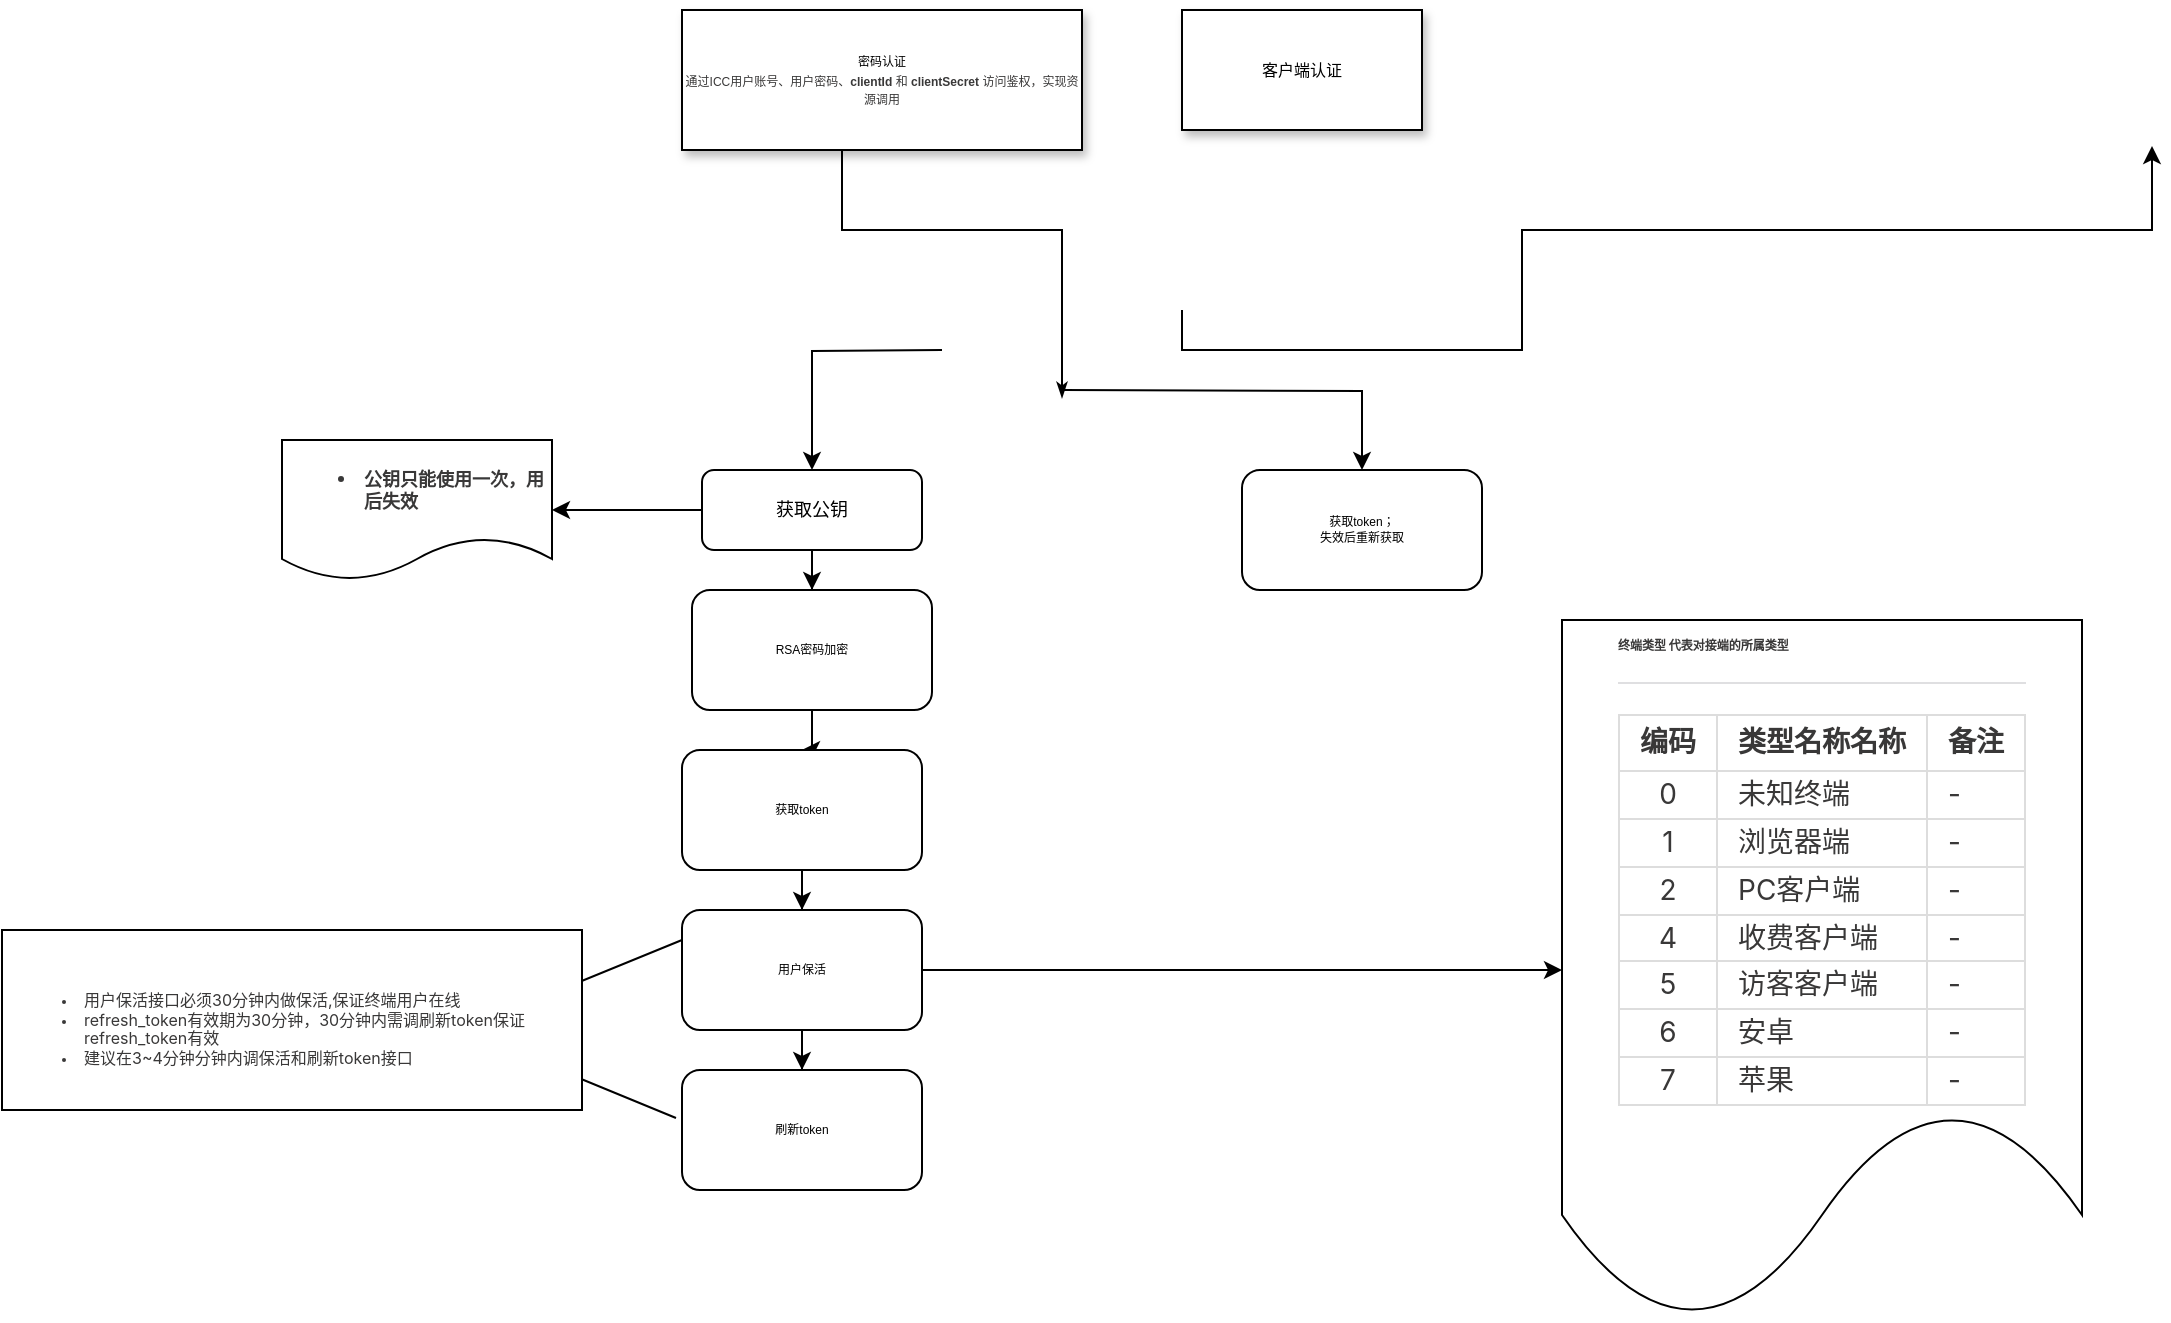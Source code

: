 <mxfile version="18.0.0" type="github" pages="2">
  <diagram name="鉴权" id="edf60f1a-56cd-e834-aa8a-f176f3a09ee4">
    <mxGraphModel dx="2420" dy="450" grid="1" gridSize="10" guides="1" tooltips="1" connect="1" arrows="1" fold="1" page="1" pageScale="1" pageWidth="1100" pageHeight="850" background="none" math="0" shadow="0">
      <root>
        <mxCell id="0" />
        <mxCell id="1" parent="0" />
        <mxCell id="60e70716793133e9-31" style="edgeStyle=orthogonalEdgeStyle;rounded=0;html=1;labelBackgroundColor=none;startSize=5;endArrow=classicThin;endFill=1;endSize=5;jettySize=auto;orthogonalLoop=1;strokeWidth=1;fontFamily=Verdana;fontSize=8" parent="1" source="fS58xSXTJZ6TY58kK1jS-1" edge="1">
          <mxGeometry relative="1" as="geometry">
            <mxPoint x="190" y="270" as="sourcePoint" />
            <mxPoint x="280" y="354" as="targetPoint" />
            <Array as="points">
              <mxPoint x="170" y="270" />
              <mxPoint x="280" y="270" />
            </Array>
          </mxGeometry>
        </mxCell>
        <mxCell id="60e70716793133e9-4" value="客户端认证" style="rounded=0;whiteSpace=wrap;html=1;shadow=1;labelBackgroundColor=none;strokeWidth=1;fontFamily=Verdana;fontSize=8;align=center;" parent="1" vertex="1">
          <mxGeometry x="340" y="160" width="120" height="60" as="geometry" />
        </mxCell>
        <mxCell id="fS58xSXTJZ6TY58kK1jS-1" value="&lt;font style=&quot;font-size: 6px;&quot;&gt;密码认证&lt;br&gt;&lt;span style=&quot;color: rgb(57, 56, 56); font-family: &amp;quot;Microsoft Yahei&amp;quot;, &amp;quot;PingFang SC&amp;quot;, &amp;quot;Hiragino Sans GB&amp;quot;, tahoma, arial; text-align: start;&quot;&gt;通过ICC用户账号、用户密码、&lt;/span&gt;&lt;strong style=&quot;-webkit-print-color-adjust: exact; color: rgb(57, 56, 56); font-family: &amp;quot;Microsoft Yahei&amp;quot;, &amp;quot;PingFang SC&amp;quot;, &amp;quot;Hiragino Sans GB&amp;quot;, tahoma, arial; text-align: start;&quot;&gt;clientId&lt;/strong&gt;&lt;span style=&quot;color: rgb(57, 56, 56); font-family: &amp;quot;Microsoft Yahei&amp;quot;, &amp;quot;PingFang SC&amp;quot;, &amp;quot;Hiragino Sans GB&amp;quot;, tahoma, arial; text-align: start;&quot;&gt;&amp;nbsp;和&amp;nbsp;&lt;/span&gt;&lt;strong style=&quot;-webkit-print-color-adjust: exact; color: rgb(57, 56, 56); font-family: &amp;quot;Microsoft Yahei&amp;quot;, &amp;quot;PingFang SC&amp;quot;, &amp;quot;Hiragino Sans GB&amp;quot;, tahoma, arial; text-align: start;&quot;&gt;clientSecret&lt;/strong&gt;&lt;span style=&quot;color: rgb(57, 56, 56); font-family: &amp;quot;Microsoft Yahei&amp;quot;, &amp;quot;PingFang SC&amp;quot;, &amp;quot;Hiragino Sans GB&amp;quot;, tahoma, arial; text-align: start;&quot;&gt;&amp;nbsp;访问鉴权，实现资源调用&lt;/span&gt;&lt;/font&gt;" style="rounded=0;whiteSpace=wrap;html=1;shadow=1;labelBackgroundColor=none;strokeWidth=1;fontFamily=Verdana;fontSize=8;align=center;" vertex="1" parent="1">
          <mxGeometry x="90" y="160" width="200" height="70" as="geometry" />
        </mxCell>
        <mxCell id="fS58xSXTJZ6TY58kK1jS-7" style="edgeStyle=orthogonalEdgeStyle;rounded=0;orthogonalLoop=1;jettySize=auto;html=1;entryX=0.5;entryY=0.867;entryDx=0;entryDy=0;entryPerimeter=0;exitX=1;exitY=0;exitDx=0;exitDy=0;" edge="1" parent="1">
          <mxGeometry relative="1" as="geometry">
            <mxPoint x="825" y="228.03" as="targetPoint" />
            <mxPoint x="340" y="310" as="sourcePoint" />
            <Array as="points">
              <mxPoint x="340" y="330" />
              <mxPoint x="510" y="330" />
              <mxPoint x="510" y="270" />
              <mxPoint x="825" y="270" />
            </Array>
          </mxGeometry>
        </mxCell>
        <mxCell id="fS58xSXTJZ6TY58kK1jS-10" style="edgeStyle=orthogonalEdgeStyle;rounded=0;orthogonalLoop=1;jettySize=auto;html=1;fontSize=9;" edge="1" parent="1" target="fS58xSXTJZ6TY58kK1jS-11">
          <mxGeometry relative="1" as="geometry">
            <mxPoint x="160" y="420" as="targetPoint" />
            <mxPoint x="220" y="330" as="sourcePoint" />
          </mxGeometry>
        </mxCell>
        <mxCell id="fS58xSXTJZ6TY58kK1jS-31" style="edgeStyle=orthogonalEdgeStyle;rounded=0;orthogonalLoop=1;jettySize=auto;html=1;exitX=0.5;exitY=1;exitDx=0;exitDy=0;fontSize=6;" edge="1" parent="1" target="fS58xSXTJZ6TY58kK1jS-32">
          <mxGeometry relative="1" as="geometry">
            <mxPoint x="440" y="380" as="targetPoint" />
            <mxPoint x="280" y="350" as="sourcePoint" />
          </mxGeometry>
        </mxCell>
        <mxCell id="fS58xSXTJZ6TY58kK1jS-12" style="edgeStyle=orthogonalEdgeStyle;rounded=0;orthogonalLoop=1;jettySize=auto;html=1;fontSize=6;" edge="1" parent="1" source="fS58xSXTJZ6TY58kK1jS-11" target="fS58xSXTJZ6TY58kK1jS-13">
          <mxGeometry relative="1" as="geometry">
            <mxPoint x="155" y="480" as="targetPoint" />
          </mxGeometry>
        </mxCell>
        <mxCell id="fS58xSXTJZ6TY58kK1jS-15" value="" style="edgeStyle=orthogonalEdgeStyle;rounded=0;orthogonalLoop=1;jettySize=auto;html=1;fontSize=6;" edge="1" parent="1" source="fS58xSXTJZ6TY58kK1jS-11" target="fS58xSXTJZ6TY58kK1jS-14">
          <mxGeometry relative="1" as="geometry" />
        </mxCell>
        <mxCell id="fS58xSXTJZ6TY58kK1jS-11" value="获取公钥" style="rounded=1;whiteSpace=wrap;html=1;fontSize=9;" vertex="1" parent="1">
          <mxGeometry x="100" y="390" width="110" height="40" as="geometry" />
        </mxCell>
        <mxCell id="fS58xSXTJZ6TY58kK1jS-17" value="" style="edgeStyle=orthogonalEdgeStyle;rounded=0;orthogonalLoop=1;jettySize=auto;html=1;fontSize=6;" edge="1" parent="1" source="fS58xSXTJZ6TY58kK1jS-13" target="fS58xSXTJZ6TY58kK1jS-18">
          <mxGeometry relative="1" as="geometry">
            <mxPoint x="155" y="530" as="targetPoint" />
          </mxGeometry>
        </mxCell>
        <mxCell id="fS58xSXTJZ6TY58kK1jS-13" value="RSA密码加密" style="rounded=1;whiteSpace=wrap;html=1;fontSize=6;" vertex="1" parent="1">
          <mxGeometry x="95" y="450" width="120" height="60" as="geometry" />
        </mxCell>
        <mxCell id="fS58xSXTJZ6TY58kK1jS-14" value="&lt;ul style=&quot;-webkit-print-color-adjust: exact; color: rgb(57, 56, 56); font-family: -apple-system, BlinkMacSystemFont, &amp;quot;Segoe UI&amp;quot;, Roboto, &amp;quot;Helvetica Neue&amp;quot;, Helvetica, &amp;quot;PingFang SC&amp;quot;, &amp;quot;Hiragino Sans GB&amp;quot;, &amp;quot;Microsoft YaHei&amp;quot;, SimSun, sans-serif; text-align: start;&quot;&gt;&lt;li style=&quot;-webkit-print-color-adjust: exact;&quot;&gt;&lt;strong style=&quot;-webkit-print-color-adjust: exact;&quot;&gt;&lt;font style=&quot;font-size: 9px;&quot;&gt;公钥只能使用一次，用后失效&lt;/font&gt;&lt;/strong&gt;&lt;/li&gt;&lt;/ul&gt;" style="shape=document;whiteSpace=wrap;html=1;boundedLbl=1;fontSize=9;rounded=1;" vertex="1" parent="1">
          <mxGeometry x="-110" y="375" width="135" height="70" as="geometry" />
        </mxCell>
        <mxCell id="fS58xSXTJZ6TY58kK1jS-20" value="" style="edgeStyle=orthogonalEdgeStyle;rounded=0;orthogonalLoop=1;jettySize=auto;html=1;fontSize=6;" edge="1" parent="1" source="fS58xSXTJZ6TY58kK1jS-18" target="fS58xSXTJZ6TY58kK1jS-19">
          <mxGeometry relative="1" as="geometry" />
        </mxCell>
        <mxCell id="fS58xSXTJZ6TY58kK1jS-18" value="获取token" style="rounded=1;whiteSpace=wrap;html=1;fontSize=6;" vertex="1" parent="1">
          <mxGeometry x="90" y="530" width="120" height="60" as="geometry" />
        </mxCell>
        <mxCell id="fS58xSXTJZ6TY58kK1jS-22" value="" style="edgeStyle=orthogonalEdgeStyle;rounded=0;orthogonalLoop=1;jettySize=auto;html=1;fontSize=6;" edge="1" parent="1" source="fS58xSXTJZ6TY58kK1jS-19" target="fS58xSXTJZ6TY58kK1jS-21">
          <mxGeometry relative="1" as="geometry" />
        </mxCell>
        <mxCell id="fS58xSXTJZ6TY58kK1jS-29" value="" style="edgeStyle=orthogonalEdgeStyle;rounded=0;orthogonalLoop=1;jettySize=auto;html=1;fontSize=8;" edge="1" parent="1" source="fS58xSXTJZ6TY58kK1jS-19" target="fS58xSXTJZ6TY58kK1jS-28">
          <mxGeometry relative="1" as="geometry" />
        </mxCell>
        <mxCell id="fS58xSXTJZ6TY58kK1jS-19" value="用户保活" style="whiteSpace=wrap;html=1;fontSize=6;rounded=1;" vertex="1" parent="1">
          <mxGeometry x="90" y="610" width="120" height="60" as="geometry" />
        </mxCell>
        <mxCell id="fS58xSXTJZ6TY58kK1jS-21" value="刷新token&lt;br&gt;" style="whiteSpace=wrap;html=1;fontSize=6;rounded=1;" vertex="1" parent="1">
          <mxGeometry x="90" y="690" width="120" height="60" as="geometry" />
        </mxCell>
        <mxCell id="fS58xSXTJZ6TY58kK1jS-23" value="" style="endArrow=none;html=1;rounded=0;fontSize=6;entryX=-0.025;entryY=0.4;entryDx=0;entryDy=0;entryPerimeter=0;exitX=0;exitY=0.25;exitDx=0;exitDy=0;" edge="1" parent="1" source="fS58xSXTJZ6TY58kK1jS-19" target="fS58xSXTJZ6TY58kK1jS-21">
          <mxGeometry width="50" height="50" relative="1" as="geometry">
            <mxPoint x="-10" y="640" as="sourcePoint" />
            <mxPoint x="50" y="610" as="targetPoint" />
            <Array as="points">
              <mxPoint x="-20" y="670" />
            </Array>
          </mxGeometry>
        </mxCell>
        <mxCell id="fS58xSXTJZ6TY58kK1jS-26" value="&lt;font style=&quot;font-size: 8px;&quot;&gt;&lt;br&gt;&lt;/font&gt;&lt;ul style=&quot;-webkit-print-color-adjust: exact; color: rgb(57, 56, 56); font-family: -apple-system, BlinkMacSystemFont, &amp;quot;Segoe UI&amp;quot;, Roboto, &amp;quot;Helvetica Neue&amp;quot;, Helvetica, &amp;quot;PingFang SC&amp;quot;, &amp;quot;Hiragino Sans GB&amp;quot;, &amp;quot;Microsoft YaHei&amp;quot;, SimSun, sans-serif; text-align: start;&quot;&gt;&lt;li style=&quot;-webkit-print-color-adjust: exact;&quot;&gt;&lt;font style=&quot;font-size: 8px;&quot;&gt;用户保活接口必须30分钟内做保活,保证终端用户在线&lt;/font&gt;&lt;/li&gt;&lt;li style=&quot;-webkit-print-color-adjust: exact;&quot;&gt;&lt;font style=&quot;font-size: 8px;&quot;&gt;refresh_token有效期为30分钟，30分钟内需调刷新token保证refresh_token有效&lt;/font&gt;&lt;/li&gt;&lt;li style=&quot;-webkit-print-color-adjust: exact;&quot;&gt;&lt;font style=&quot;font-size: 8px;&quot;&gt;建议在3~4分钟分钟内调保活和刷新token接口&lt;/font&gt;&lt;/li&gt;&lt;/ul&gt;" style="rounded=0;whiteSpace=wrap;html=1;fontSize=6;" vertex="1" parent="1">
          <mxGeometry x="-250" y="620" width="290" height="90" as="geometry" />
        </mxCell>
        <mxCell id="fS58xSXTJZ6TY58kK1jS-28" value="&lt;div style=&quot;-webkit-print-color-adjust: exact; padding: 20px 0px 15px; margin-bottom: 15px; font-weight: bold; border-bottom: 1px solid rgb(223, 223, 225); color: rgb(57, 56, 56); font-family: -apple-system, BlinkMacSystemFont, &amp;quot;Segoe UI&amp;quot;, Roboto, &amp;quot;Helvetica Neue&amp;quot;, Helvetica, &amp;quot;PingFang SC&amp;quot;, &amp;quot;Hiragino Sans GB&amp;quot;, &amp;quot;Microsoft YaHei&amp;quot;, SimSun, sans-serif; text-align: start;&quot; id=&quot;终端类型&quot; class=&quot;segment&quot;&gt;&lt;font style=&quot;font-size: 6px;&quot;&gt;终端类型 代表对接端的所属类型&lt;/font&gt;&lt;/div&gt;&lt;table style=&quot;-webkit-print-color-adjust: exact; margin: 10px 0px 15px; border-collapse: collapse; color: rgb(57, 56, 56); font-family: -apple-system, BlinkMacSystemFont, &amp;quot;Segoe UI&amp;quot;, Roboto, &amp;quot;Helvetica Neue&amp;quot;, Helvetica, &amp;quot;PingFang SC&amp;quot;, &amp;quot;Hiragino Sans GB&amp;quot;, &amp;quot;Microsoft YaHei&amp;quot;, SimSun, sans-serif; font-size: 14px; text-align: start;&quot;&gt;&lt;thead style=&quot;-webkit-print-color-adjust: exact;&quot;&gt;&lt;tr style=&quot;-webkit-print-color-adjust: exact;&quot;&gt;&lt;th style=&quot;-webkit-print-color-adjust: exact; border: 1px solid rgb(221, 221, 221); padding: 5px 10px;&quot; align=&quot;center&quot;&gt;编码&lt;/th&gt;&lt;th style=&quot;-webkit-print-color-adjust: exact; border: 1px solid rgb(221, 221, 221); padding: 5px 10px;&quot;&gt;类型名称名称&lt;/th&gt;&lt;th style=&quot;-webkit-print-color-adjust: exact; border: 1px solid rgb(221, 221, 221); padding: 5px 10px;&quot;&gt;备注&lt;/th&gt;&lt;/tr&gt;&lt;/thead&gt;&lt;tbody style=&quot;-webkit-print-color-adjust: exact;&quot;&gt;&lt;tr style=&quot;-webkit-print-color-adjust: exact;&quot;&gt;&lt;td style=&quot;-webkit-print-color-adjust: exact; border: 1px solid rgb(221, 221, 221); padding: 3px 10px;&quot; align=&quot;center&quot;&gt;0&lt;/td&gt;&lt;td style=&quot;-webkit-print-color-adjust: exact; border: 1px solid rgb(221, 221, 221); padding: 3px 10px;&quot;&gt;未知终端&lt;/td&gt;&lt;td style=&quot;-webkit-print-color-adjust: exact; border: 1px solid rgb(221, 221, 221); padding: 3px 10px;&quot;&gt;-&lt;/td&gt;&lt;/tr&gt;&lt;tr style=&quot;-webkit-print-color-adjust: exact;&quot;&gt;&lt;td style=&quot;-webkit-print-color-adjust: exact; border: 1px solid rgb(221, 221, 221); padding: 3px 10px;&quot; align=&quot;center&quot;&gt;1&lt;/td&gt;&lt;td style=&quot;-webkit-print-color-adjust: exact; border: 1px solid rgb(221, 221, 221); padding: 3px 10px;&quot;&gt;浏览器端&lt;/td&gt;&lt;td style=&quot;-webkit-print-color-adjust: exact; border: 1px solid rgb(221, 221, 221); padding: 3px 10px;&quot;&gt;-&lt;/td&gt;&lt;/tr&gt;&lt;tr style=&quot;-webkit-print-color-adjust: exact;&quot;&gt;&lt;td style=&quot;-webkit-print-color-adjust: exact; border: 1px solid rgb(221, 221, 221); padding: 3px 10px;&quot; align=&quot;center&quot;&gt;2&lt;/td&gt;&lt;td style=&quot;-webkit-print-color-adjust: exact; border: 1px solid rgb(221, 221, 221); padding: 3px 10px;&quot;&gt;PC客户端&lt;/td&gt;&lt;td style=&quot;-webkit-print-color-adjust: exact; border: 1px solid rgb(221, 221, 221); padding: 3px 10px;&quot;&gt;-&lt;/td&gt;&lt;/tr&gt;&lt;tr style=&quot;-webkit-print-color-adjust: exact;&quot;&gt;&lt;td style=&quot;-webkit-print-color-adjust: exact; border: 1px solid rgb(221, 221, 221); padding: 3px 10px;&quot; align=&quot;center&quot;&gt;4&lt;/td&gt;&lt;td style=&quot;-webkit-print-color-adjust: exact; border: 1px solid rgb(221, 221, 221); padding: 3px 10px;&quot;&gt;收费客户端&lt;/td&gt;&lt;td style=&quot;-webkit-print-color-adjust: exact; border: 1px solid rgb(221, 221, 221); padding: 3px 10px;&quot;&gt;-&lt;/td&gt;&lt;/tr&gt;&lt;tr style=&quot;-webkit-print-color-adjust: exact;&quot;&gt;&lt;td style=&quot;-webkit-print-color-adjust: exact; border: 1px solid rgb(221, 221, 221); padding: 3px 10px;&quot; align=&quot;center&quot;&gt;5&lt;/td&gt;&lt;td style=&quot;-webkit-print-color-adjust: exact; border: 1px solid rgb(221, 221, 221); padding: 3px 10px;&quot;&gt;访客客户端&lt;/td&gt;&lt;td style=&quot;-webkit-print-color-adjust: exact; border: 1px solid rgb(221, 221, 221); padding: 3px 10px;&quot;&gt;-&lt;/td&gt;&lt;/tr&gt;&lt;tr style=&quot;-webkit-print-color-adjust: exact;&quot;&gt;&lt;td style=&quot;-webkit-print-color-adjust: exact; border: 1px solid rgb(221, 221, 221); padding: 3px 10px;&quot; align=&quot;center&quot;&gt;6&lt;/td&gt;&lt;td style=&quot;-webkit-print-color-adjust: exact; border: 1px solid rgb(221, 221, 221); padding: 3px 10px;&quot;&gt;安卓&lt;/td&gt;&lt;td style=&quot;-webkit-print-color-adjust: exact; border: 1px solid rgb(221, 221, 221); padding: 3px 10px;&quot;&gt;-&lt;/td&gt;&lt;/tr&gt;&lt;tr style=&quot;-webkit-print-color-adjust: exact;&quot;&gt;&lt;td style=&quot;-webkit-print-color-adjust: exact; border: 1px solid rgb(221, 221, 221); padding: 3px 10px;&quot; align=&quot;center&quot;&gt;7&lt;/td&gt;&lt;td style=&quot;-webkit-print-color-adjust: exact; border: 1px solid rgb(221, 221, 221); padding: 3px 10px;&quot;&gt;苹果&lt;/td&gt;&lt;td style=&quot;-webkit-print-color-adjust: exact; border: 1px solid rgb(221, 221, 221); padding: 3px 10px;&quot;&gt;-&lt;/td&gt;&lt;/tr&gt;&lt;/tbody&gt;&lt;/table&gt;" style="shape=document;whiteSpace=wrap;html=1;boundedLbl=1;fontSize=6;rounded=1;" vertex="1" parent="1">
          <mxGeometry x="530" y="465" width="260" height="350" as="geometry" />
        </mxCell>
        <mxCell id="fS58xSXTJZ6TY58kK1jS-32" value="获取token；&lt;br&gt;失效后重新获取" style="rounded=1;whiteSpace=wrap;html=1;fontSize=6;" vertex="1" parent="1">
          <mxGeometry x="370" y="390" width="120" height="60" as="geometry" />
        </mxCell>
      </root>
    </mxGraphModel>
  </diagram>
  <diagram id="RQqIQMfqH1qSkvMgK42u" name="信息发布">
    <mxGraphModel dx="1122" dy="1619" grid="1" gridSize="10" guides="1" tooltips="1" connect="1" arrows="1" fold="1" page="1" pageScale="1" pageWidth="827" pageHeight="1169" math="0" shadow="0">
      <root>
        <mxCell id="0" />
        <mxCell id="1" parent="0" />
        <mxCell id="9NAWJaIJpuJt2_yTO0WV-6" style="edgeStyle=orthogonalEdgeStyle;rounded=0;orthogonalLoop=1;jettySize=auto;html=1;entryX=0.391;entryY=0;entryDx=0;entryDy=0;entryPerimeter=0;fontSize=9;" edge="1" parent="1" source="UJhDUWCKWKoEuqxhhBKn-1" target="9NAWJaIJpuJt2_yTO0WV-1">
          <mxGeometry relative="1" as="geometry">
            <Array as="points">
              <mxPoint x="414" y="-10" />
            </Array>
          </mxGeometry>
        </mxCell>
        <mxCell id="UJhDUWCKWKoEuqxhhBKn-1" value="携带请求头" style="rounded=0;whiteSpace=wrap;html=1;" vertex="1" parent="1">
          <mxGeometry x="351" y="-80" width="126" height="20" as="geometry" />
        </mxCell>
        <mxCell id="9NAWJaIJpuJt2_yTO0WV-1" value="&lt;table style=&quot;-webkit-print-color-adjust: exact; margin: 10px 0px 15px; border-collapse: collapse; color: rgb(57, 56, 56); font-family: -apple-system, BlinkMacSystemFont, &amp;quot;Segoe UI&amp;quot;, Roboto, &amp;quot;Helvetica Neue&amp;quot;, Helvetica, &amp;quot;PingFang SC&amp;quot;, &amp;quot;Hiragino Sans GB&amp;quot;, &amp;quot;Microsoft YaHei&amp;quot;, SimSun, sans-serif; font-size: 14px; text-align: start;&quot;&gt;&lt;tbody style=&quot;-webkit-print-color-adjust: exact;&quot;&gt;&lt;tr style=&quot;-webkit-print-color-adjust: exact;&quot;&gt;&lt;td style=&quot;-webkit-print-color-adjust: exact; border: 1px solid rgb(221, 221, 221); padding: 3px 10px;&quot; align=&quot;left&quot;&gt;&lt;font style=&quot;font-size: 9px;&quot;&gt;Authorization&lt;/font&gt;&lt;/td&gt;&lt;td style=&quot;-webkit-print-color-adjust: exact; border: 1px solid rgb(221, 221, 221); padding: 3px 10px;&quot;&gt;&lt;font style=&quot;font-size: 10px;&quot;&gt;示例 bearer 704dc1bc-b05e-4ed5-a889-0261584919f6 ，&lt;strong style=&quot;-webkit-print-color-adjust: exact;&quot;&gt;bearer固定,后面紧随空格，然后token&lt;/strong&gt;&lt;/font&gt;&lt;/td&gt;&lt;/tr&gt;&lt;tr style=&quot;-webkit-print-color-adjust: exact;&quot;&gt;&lt;td style=&quot;-webkit-print-color-adjust: exact; border: 1px solid rgb(221, 221, 221); padding: 3px 10px;&quot; align=&quot;left&quot;&gt;&lt;font style=&quot;font-size: 9px;&quot;&gt;User-Id&lt;/font&gt;&lt;/td&gt;&lt;td style=&quot;-webkit-print-color-adjust: exact; border: 1px solid rgb(221, 221, 221); padding: 3px 10px;&quot;&gt;&lt;font style=&quot;font-size: 9px;&quot;&gt;客户端模式必须携带且设置为1&lt;/font&gt;&lt;/td&gt;&lt;/tr&gt;&lt;/tbody&gt;&lt;/table&gt;" style="shape=document;whiteSpace=wrap;html=1;boundedLbl=1;" vertex="1" parent="1">
          <mxGeometry x="230" y="-50" width="450" height="90" as="geometry" />
        </mxCell>
        <mxCell id="9NAWJaIJpuJt2_yTO0WV-7" style="edgeStyle=orthogonalEdgeStyle;rounded=0;orthogonalLoop=1;jettySize=auto;html=1;fontSize=9;" edge="1" parent="1" source="9NAWJaIJpuJt2_yTO0WV-5" target="9NAWJaIJpuJt2_yTO0WV-8">
          <mxGeometry relative="1" as="geometry">
            <mxPoint x="140" y="230" as="targetPoint" />
          </mxGeometry>
        </mxCell>
        <mxCell id="9NAWJaIJpuJt2_yTO0WV-9" style="edgeStyle=orthogonalEdgeStyle;rounded=0;orthogonalLoop=1;jettySize=auto;html=1;fontSize=9;exitX=0.5;exitY=1;exitDx=0;exitDy=0;" edge="1" parent="1" source="9NAWJaIJpuJt2_yTO0WV-5" target="9NAWJaIJpuJt2_yTO0WV-10">
          <mxGeometry relative="1" as="geometry">
            <mxPoint x="290" y="200" as="targetPoint" />
          </mxGeometry>
        </mxCell>
        <mxCell id="9NAWJaIJpuJt2_yTO0WV-11" style="edgeStyle=orthogonalEdgeStyle;rounded=0;orthogonalLoop=1;jettySize=auto;html=1;fontSize=9;" edge="1" parent="1">
          <mxGeometry relative="1" as="geometry">
            <mxPoint x="440" y="204" as="targetPoint" />
            <mxPoint x="220" y="134" as="sourcePoint" />
            <Array as="points">
              <mxPoint x="220" y="164" />
              <mxPoint x="440" y="164" />
            </Array>
          </mxGeometry>
        </mxCell>
        <mxCell id="9NAWJaIJpuJt2_yTO0WV-5" value="查询素材列表" style="rounded=1;whiteSpace=wrap;html=1;fontSize=9;" vertex="1" parent="1">
          <mxGeometry x="160" y="80" width="120" height="50" as="geometry" />
        </mxCell>
        <mxCell id="9NAWJaIJpuJt2_yTO0WV-8" value="素材查看详情" style="rounded=1;whiteSpace=wrap;html=1;fontSize=9;" vertex="1" parent="1">
          <mxGeometry x="80" y="200" width="120" height="60" as="geometry" />
        </mxCell>
        <mxCell id="9NAWJaIJpuJt2_yTO0WV-10" value="素材删除" style="rounded=1;whiteSpace=wrap;html=1;fontSize=9;" vertex="1" parent="1">
          <mxGeometry x="230" y="200" width="120" height="60" as="geometry" />
        </mxCell>
        <mxCell id="9NAWJaIJpuJt2_yTO0WV-13" style="edgeStyle=orthogonalEdgeStyle;rounded=0;orthogonalLoop=1;jettySize=auto;html=1;fontSize=9;" edge="1" parent="1" source="9NAWJaIJpuJt2_yTO0WV-12" target="9NAWJaIJpuJt2_yTO0WV-14">
          <mxGeometry relative="1" as="geometry">
            <mxPoint x="390" y="320" as="targetPoint" />
          </mxGeometry>
        </mxCell>
        <mxCell id="9NAWJaIJpuJt2_yTO0WV-15" style="edgeStyle=orthogonalEdgeStyle;rounded=0;orthogonalLoop=1;jettySize=auto;html=1;fontSize=9;" edge="1" parent="1" source="9NAWJaIJpuJt2_yTO0WV-12" target="9NAWJaIJpuJt2_yTO0WV-16">
          <mxGeometry relative="1" as="geometry">
            <mxPoint x="520" y="300" as="targetPoint" />
          </mxGeometry>
        </mxCell>
        <mxCell id="9NAWJaIJpuJt2_yTO0WV-12" value="素材上传" style="rounded=1;whiteSpace=wrap;html=1;fontSize=9;" vertex="1" parent="1">
          <mxGeometry x="380" y="200" width="120" height="60" as="geometry" />
        </mxCell>
        <mxCell id="9NAWJaIJpuJt2_yTO0WV-14" value="普通上传" style="rounded=1;whiteSpace=wrap;html=1;fontSize=9;" vertex="1" parent="1">
          <mxGeometry x="330" y="300" width="120" height="60" as="geometry" />
        </mxCell>
        <mxCell id="9NAWJaIJpuJt2_yTO0WV-30" value="" style="edgeStyle=orthogonalEdgeStyle;rounded=0;orthogonalLoop=1;jettySize=auto;html=1;fontSize=9;" edge="1" parent="1" source="9NAWJaIJpuJt2_yTO0WV-16" target="9NAWJaIJpuJt2_yTO0WV-29">
          <mxGeometry relative="1" as="geometry" />
        </mxCell>
        <mxCell id="9NAWJaIJpuJt2_yTO0WV-16" value="分片上传" style="rounded=1;whiteSpace=wrap;html=1;fontSize=9;" vertex="1" parent="1">
          <mxGeometry x="477" y="300" width="120" height="60" as="geometry" />
        </mxCell>
        <mxCell id="9NAWJaIJpuJt2_yTO0WV-17" value="&lt;h1&gt;素材管理&lt;/h1&gt;" style="text;html=1;strokeColor=none;fillColor=none;spacing=5;spacingTop=-20;whiteSpace=wrap;overflow=hidden;rounded=0;fontSize=9;" vertex="1" parent="1">
          <mxGeometry x="100" y="-120" width="100" height="40" as="geometry" />
        </mxCell>
        <mxCell id="9NAWJaIJpuJt2_yTO0WV-18" style="edgeStyle=orthogonalEdgeStyle;rounded=0;orthogonalLoop=1;jettySize=auto;html=1;fontSize=9;exitX=0.5;exitY=1;exitDx=0;exitDy=0;" edge="1" parent="1" source="9NAWJaIJpuJt2_yTO0WV-21">
          <mxGeometry relative="1" as="geometry">
            <mxPoint x="110" y="850" as="targetPoint" />
            <mxPoint x="190" y="780" as="sourcePoint" />
            <Array as="points">
              <mxPoint x="200" y="780" />
              <mxPoint x="110" y="780" />
            </Array>
          </mxGeometry>
        </mxCell>
        <mxCell id="9NAWJaIJpuJt2_yTO0WV-19" style="edgeStyle=orthogonalEdgeStyle;rounded=0;orthogonalLoop=1;jettySize=auto;html=1;fontSize=9;exitX=0.5;exitY=1;exitDx=0;exitDy=0;" edge="1" parent="1" source="9NAWJaIJpuJt2_yTO0WV-21" target="9NAWJaIJpuJt2_yTO0WV-23">
          <mxGeometry relative="1" as="geometry">
            <mxPoint x="270" y="810" as="targetPoint" />
            <mxPoint x="200" y="740" as="sourcePoint" />
            <Array as="points">
              <mxPoint x="200" y="780" />
              <mxPoint x="270" y="780" />
            </Array>
          </mxGeometry>
        </mxCell>
        <mxCell id="9NAWJaIJpuJt2_yTO0WV-20" style="edgeStyle=orthogonalEdgeStyle;rounded=0;orthogonalLoop=1;jettySize=auto;html=1;fontSize=9;exitX=0.5;exitY=1;exitDx=0;exitDy=0;" edge="1" parent="1" source="9NAWJaIJpuJt2_yTO0WV-21" target="9NAWJaIJpuJt2_yTO0WV-26">
          <mxGeometry relative="1" as="geometry">
            <mxPoint x="390" y="820" as="targetPoint" />
            <mxPoint x="260" y="715" as="sourcePoint" />
            <Array as="points">
              <mxPoint x="200" y="780" />
              <mxPoint x="420" y="780" />
            </Array>
          </mxGeometry>
        </mxCell>
        <mxCell id="9NAWJaIJpuJt2_yTO0WV-33" value="" style="edgeStyle=orthogonalEdgeStyle;rounded=0;orthogonalLoop=1;jettySize=auto;html=1;fontSize=9;exitX=0.5;exitY=1;exitDx=0;exitDy=0;" edge="1" parent="1" source="9NAWJaIJpuJt2_yTO0WV-21" target="9NAWJaIJpuJt2_yTO0WV-34">
          <mxGeometry relative="1" as="geometry">
            <Array as="points">
              <mxPoint x="200" y="780" />
              <mxPoint x="570" y="780" />
            </Array>
          </mxGeometry>
        </mxCell>
        <mxCell id="9NAWJaIJpuJt2_yTO0WV-21" value="查询设备列表" style="rounded=1;whiteSpace=wrap;html=1;fontSize=9;" vertex="1" parent="1">
          <mxGeometry x="140" y="672" width="120" height="50" as="geometry" />
        </mxCell>
        <mxCell id="9NAWJaIJpuJt2_yTO0WV-22" value="查看详情" style="rounded=1;whiteSpace=wrap;html=1;fontSize=9;" vertex="1" parent="1">
          <mxGeometry x="50" y="805" width="120" height="60" as="geometry" />
        </mxCell>
        <mxCell id="9NAWJaIJpuJt2_yTO0WV-23" value="设备信息删除" style="rounded=1;whiteSpace=wrap;html=1;fontSize=9;" vertex="1" parent="1">
          <mxGeometry x="210" y="810" width="120" height="60" as="geometry" />
        </mxCell>
        <mxCell id="9NAWJaIJpuJt2_yTO0WV-26" value="设备信息修改" style="rounded=1;whiteSpace=wrap;html=1;fontSize=9;" vertex="1" parent="1">
          <mxGeometry x="360" y="810" width="120" height="60" as="geometry" />
        </mxCell>
        <mxCell id="9NAWJaIJpuJt2_yTO0WV-29" value="分片合并" style="rounded=1;whiteSpace=wrap;html=1;fontSize=9;" vertex="1" parent="1">
          <mxGeometry x="477" y="390" width="120" height="60" as="geometry" />
        </mxCell>
        <mxCell id="9NAWJaIJpuJt2_yTO0WV-31" value="&lt;span style=&quot;color: rgb(57, 56, 56); font-family: -apple-system, BlinkMacSystemFont, &amp;quot;Segoe UI&amp;quot;, Roboto, &amp;quot;Helvetica Neue&amp;quot;, Helvetica, &amp;quot;PingFang SC&amp;quot;, &amp;quot;Hiragino Sans GB&amp;quot;, &amp;quot;Microsoft YaHei&amp;quot;, SimSun, sans-serif; font-size: 14px; text-align: start;&quot;&gt;支持：图片文件jpg, png, bmp, jpeg, gif,&lt;/span&gt;&lt;br style=&quot;-webkit-print-color-adjust: exact; color: rgb(57, 56, 56); font-family: -apple-system, BlinkMacSystemFont, &amp;quot;Segoe UI&amp;quot;, Roboto, &amp;quot;Helvetica Neue&amp;quot;, Helvetica, &amp;quot;PingFang SC&amp;quot;, &amp;quot;Hiragino Sans GB&amp;quot;, &amp;quot;Microsoft YaHei&amp;quot;, SimSun, sans-serif; font-size: 14px; text-align: start;&quot;&gt;&lt;span style=&quot;color: rgb(57, 56, 56); font-family: -apple-system, BlinkMacSystemFont, &amp;quot;Segoe UI&amp;quot;, Roboto, &amp;quot;Helvetica Neue&amp;quot;, Helvetica, &amp;quot;PingFang SC&amp;quot;, &amp;quot;Hiragino Sans GB&amp;quot;, &amp;quot;Microsoft YaHei&amp;quot;, SimSun, sans-serif; font-size: 14px; text-align: start;&quot;&gt;视频文件mp4, avi, mov, asf, mkv, wmv，&lt;/span&gt;&lt;br style=&quot;-webkit-print-color-adjust: exact; color: rgb(57, 56, 56); font-family: -apple-system, BlinkMacSystemFont, &amp;quot;Segoe UI&amp;quot;, Roboto, &amp;quot;Helvetica Neue&amp;quot;, Helvetica, &amp;quot;PingFang SC&amp;quot;, &amp;quot;Hiragino Sans GB&amp;quot;, &amp;quot;Microsoft YaHei&amp;quot;, SimSun, sans-serif; font-size: 14px; text-align: start;&quot;&gt;&lt;span style=&quot;color: rgb(57, 56, 56); font-family: -apple-system, BlinkMacSystemFont, &amp;quot;Segoe UI&amp;quot;, Roboto, &amp;quot;Helvetica Neue&amp;quot;, Helvetica, &amp;quot;PingFang SC&amp;quot;, &amp;quot;Hiragino Sans GB&amp;quot;, &amp;quot;Microsoft YaHei&amp;quot;, SimSun, sans-serif; font-size: 14px; text-align: start;&quot;&gt;音频文件mp3, wav, wma，&lt;/span&gt;&lt;br style=&quot;-webkit-print-color-adjust: exact; color: rgb(57, 56, 56); font-family: -apple-system, BlinkMacSystemFont, &amp;quot;Segoe UI&amp;quot;, Roboto, &amp;quot;Helvetica Neue&amp;quot;, Helvetica, &amp;quot;PingFang SC&amp;quot;, &amp;quot;Hiragino Sans GB&amp;quot;, &amp;quot;Microsoft YaHei&amp;quot;, SimSun, sans-serif; font-size: 14px; text-align: start;&quot;&gt;&lt;span style=&quot;color: rgb(57, 56, 56); font-family: -apple-system, BlinkMacSystemFont, &amp;quot;Segoe UI&amp;quot;, Roboto, &amp;quot;Helvetica Neue&amp;quot;, Helvetica, &amp;quot;PingFang SC&amp;quot;, &amp;quot;Hiragino Sans GB&amp;quot;, &amp;quot;Microsoft YaHei&amp;quot;, SimSun, sans-serif; font-size: 14px; text-align: start;&quot;&gt;文档PDF&lt;/span&gt;" style="text;html=1;strokeColor=none;fillColor=none;align=center;verticalAlign=middle;whiteSpace=wrap;rounded=0;fontSize=9;" vertex="1" parent="1">
          <mxGeometry x="520" y="205" width="280" height="50" as="geometry" />
        </mxCell>
        <mxCell id="9NAWJaIJpuJt2_yTO0WV-32" value="&lt;h1&gt;设备管理&lt;/h1&gt;" style="text;html=1;strokeColor=none;fillColor=none;spacing=5;spacingTop=-20;whiteSpace=wrap;overflow=hidden;rounded=0;fontSize=9;" vertex="1" parent="1">
          <mxGeometry x="60" y="610" width="90" height="30" as="geometry" />
        </mxCell>
        <mxCell id="9NAWJaIJpuJt2_yTO0WV-34" value="操作设备" style="rounded=1;whiteSpace=wrap;html=1;fontSize=9;" vertex="1" parent="1">
          <mxGeometry x="510" y="810" width="120" height="60" as="geometry" />
        </mxCell>
        <mxCell id="9NAWJaIJpuJt2_yTO0WV-35" value="&lt;font style=&quot;font-size: 8px;&quot;&gt;&lt;span style=&quot;color: rgb(57, 56, 56); font-family: -apple-system, BlinkMacSystemFont, &amp;quot;Segoe UI&amp;quot;, Roboto, &amp;quot;Helvetica Neue&amp;quot;, Helvetica, &amp;quot;PingFang SC&amp;quot;, &amp;quot;Hiragino Sans GB&amp;quot;, &amp;quot;Microsoft YaHei&amp;quot;, SimSun, sans-serif; text-align: start;&quot;&gt;操作字段：&lt;/span&gt;&lt;br style=&quot;-webkit-print-color-adjust: exact; color: rgb(57, 56, 56); font-family: -apple-system, BlinkMacSystemFont, &amp;quot;Segoe UI&amp;quot;, Roboto, &amp;quot;Helvetica Neue&amp;quot;, Helvetica, &amp;quot;PingFang SC&amp;quot;, &amp;quot;Hiragino Sans GB&amp;quot;, &amp;quot;Microsoft YaHei&amp;quot;, SimSun, sans-serif; text-align: start;&quot;&gt;&lt;span style=&quot;color: rgb(57, 56, 56); font-family: -apple-system, BlinkMacSystemFont, &amp;quot;Segoe UI&amp;quot;, Roboto, &amp;quot;Helvetica Neue&amp;quot;, Helvetica, &amp;quot;PingFang SC&amp;quot;, &amp;quot;Hiragino Sans GB&amp;quot;, &amp;quot;Microsoft YaHei&amp;quot;, SimSun, sans-serif; text-align: start;&quot;&gt;1=开屏，&lt;/span&gt;&lt;br style=&quot;-webkit-print-color-adjust: exact; color: rgb(57, 56, 56); font-family: -apple-system, BlinkMacSystemFont, &amp;quot;Segoe UI&amp;quot;, Roboto, &amp;quot;Helvetica Neue&amp;quot;, Helvetica, &amp;quot;PingFang SC&amp;quot;, &amp;quot;Hiragino Sans GB&amp;quot;, &amp;quot;Microsoft YaHei&amp;quot;, SimSun, sans-serif; text-align: start;&quot;&gt;&lt;span style=&quot;color: rgb(57, 56, 56); font-family: -apple-system, BlinkMacSystemFont, &amp;quot;Segoe UI&amp;quot;, Roboto, &amp;quot;Helvetica Neue&amp;quot;, Helvetica, &amp;quot;PingFang SC&amp;quot;, &amp;quot;Hiragino Sans GB&amp;quot;, &amp;quot;Microsoft YaHei&amp;quot;, SimSun, sans-serif; text-align: start;&quot;&gt;2=关屏，&lt;/span&gt;&lt;br style=&quot;-webkit-print-color-adjust: exact; color: rgb(57, 56, 56); font-family: -apple-system, BlinkMacSystemFont, &amp;quot;Segoe UI&amp;quot;, Roboto, &amp;quot;Helvetica Neue&amp;quot;, Helvetica, &amp;quot;PingFang SC&amp;quot;, &amp;quot;Hiragino Sans GB&amp;quot;, &amp;quot;Microsoft YaHei&amp;quot;, SimSun, sans-serif; text-align: start;&quot;&gt;&lt;span style=&quot;color: rgb(57, 56, 56); font-family: -apple-system, BlinkMacSystemFont, &amp;quot;Segoe UI&amp;quot;, Roboto, &amp;quot;Helvetica Neue&amp;quot;, Helvetica, &amp;quot;PingFang SC&amp;quot;, &amp;quot;Hiragino Sans GB&amp;quot;, &amp;quot;Microsoft YaHei&amp;quot;, SimSun, sans-serif; text-align: start;&quot;&gt;3=关机，&lt;/span&gt;&lt;br style=&quot;-webkit-print-color-adjust: exact; color: rgb(57, 56, 56); font-family: -apple-system, BlinkMacSystemFont, &amp;quot;Segoe UI&amp;quot;, Roboto, &amp;quot;Helvetica Neue&amp;quot;, Helvetica, &amp;quot;PingFang SC&amp;quot;, &amp;quot;Hiragino Sans GB&amp;quot;, &amp;quot;Microsoft YaHei&amp;quot;, SimSun, sans-serif; text-align: start;&quot;&gt;&lt;span style=&quot;color: rgb(57, 56, 56); font-family: -apple-system, BlinkMacSystemFont, &amp;quot;Segoe UI&amp;quot;, Roboto, &amp;quot;Helvetica Neue&amp;quot;, Helvetica, &amp;quot;PingFang SC&amp;quot;, &amp;quot;Hiragino Sans GB&amp;quot;, &amp;quot;Microsoft YaHei&amp;quot;, SimSun, sans-serif; text-align: start;&quot;&gt;4=重启终端，&lt;/span&gt;&lt;br style=&quot;-webkit-print-color-adjust: exact; color: rgb(57, 56, 56); font-family: -apple-system, BlinkMacSystemFont, &amp;quot;Segoe UI&amp;quot;, Roboto, &amp;quot;Helvetica Neue&amp;quot;, Helvetica, &amp;quot;PingFang SC&amp;quot;, &amp;quot;Hiragino Sans GB&amp;quot;, &amp;quot;Microsoft YaHei&amp;quot;, SimSun, sans-serif; text-align: start;&quot;&gt;&lt;span style=&quot;color: rgb(57, 56, 56); font-family: -apple-system, BlinkMacSystemFont, &amp;quot;Segoe UI&amp;quot;, Roboto, &amp;quot;Helvetica Neue&amp;quot;, Helvetica, &amp;quot;PingFang SC&amp;quot;, &amp;quot;Hiragino Sans GB&amp;quot;, &amp;quot;Microsoft YaHei&amp;quot;, SimSun, sans-serif; text-align: start;&quot;&gt;5=复位,&lt;/span&gt;&lt;br style=&quot;-webkit-print-color-adjust: exact; color: rgb(57, 56, 56); font-family: -apple-system, BlinkMacSystemFont, &amp;quot;Segoe UI&amp;quot;, Roboto, &amp;quot;Helvetica Neue&amp;quot;, Helvetica, &amp;quot;PingFang SC&amp;quot;, &amp;quot;Hiragino Sans GB&amp;quot;, &amp;quot;Microsoft YaHei&amp;quot;, SimSun, sans-serif; text-align: start;&quot;&gt;&lt;span style=&quot;color: rgb(57, 56, 56); font-family: -apple-system, BlinkMacSystemFont, &amp;quot;Segoe UI&amp;quot;, Roboto, &amp;quot;Helvetica Neue&amp;quot;, Helvetica, &amp;quot;PingFang SC&amp;quot;, &amp;quot;Hiragino Sans GB&amp;quot;, &amp;quot;Microsoft YaHei&amp;quot;, SimSun, sans-serif; text-align: start;&quot;&gt;7=一键截图指令&lt;/span&gt;&lt;/font&gt;" style="text;html=1;strokeColor=none;fillColor=none;align=center;verticalAlign=middle;whiteSpace=wrap;rounded=0;fontSize=9;" vertex="1" parent="1">
          <mxGeometry x="610" y="780" width="240" height="110" as="geometry" />
        </mxCell>
        <mxCell id="9NAWJaIJpuJt2_yTO0WV-42" value="查询普通计划列表" style="rounded=1;whiteSpace=wrap;html=1;fontSize=9;" vertex="1" parent="1">
          <mxGeometry x="45" y="1010" width="120" height="60" as="geometry" />
        </mxCell>
        <mxCell id="9NAWJaIJpuJt2_yTO0WV-43" value="查询插播计划列表" style="rounded=1;whiteSpace=wrap;html=1;fontSize=9;" vertex="1" parent="1">
          <mxGeometry x="190" y="1010" width="120" height="60" as="geometry" />
        </mxCell>
        <mxCell id="9NAWJaIJpuJt2_yTO0WV-45" value="&lt;h1&gt;播放计划管理&lt;/h1&gt;" style="text;html=1;strokeColor=none;fillColor=none;spacing=5;spacingTop=-20;whiteSpace=wrap;overflow=hidden;rounded=0;fontSize=9;" vertex="1" parent="1">
          <mxGeometry x="40" y="920" width="130" height="20" as="geometry" />
        </mxCell>
        <mxCell id="9NAWJaIJpuJt2_yTO0WV-46" value="查询组织计划列表" style="rounded=1;whiteSpace=wrap;html=1;fontSize=9;" vertex="1" parent="1">
          <mxGeometry x="340" y="1010" width="120" height="60" as="geometry" />
        </mxCell>
      </root>
    </mxGraphModel>
  </diagram>
</mxfile>
